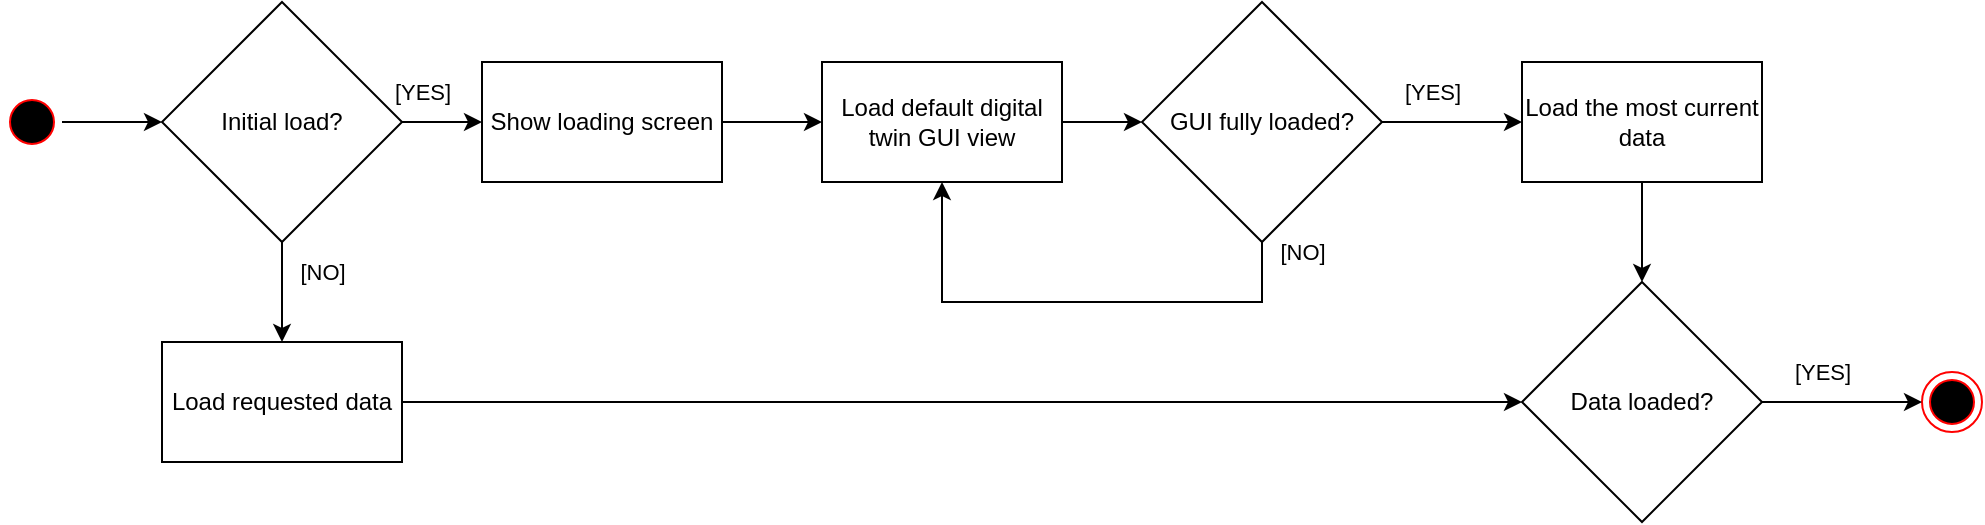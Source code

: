 <mxfile version="15.7.3" type="device"><diagram id="TEx3UZvfeen1V4EnL_ds" name="Pagina-1"><mxGraphModel dx="1102" dy="875" grid="1" gridSize="10" guides="1" tooltips="1" connect="1" arrows="1" fold="1" page="1" pageScale="1" pageWidth="2336" pageHeight="1654" math="0" shadow="0"><root><mxCell id="0"/><mxCell id="1" parent="0"/><mxCell id="JQehbxDaebi5-lfBAo-o-12" value="" style="edgeStyle=orthogonalEdgeStyle;rounded=0;orthogonalLoop=1;jettySize=auto;html=1;" edge="1" parent="1" source="89FKyo4nO2U7r55Wx7xn-2" target="JQehbxDaebi5-lfBAo-o-7"><mxGeometry relative="1" as="geometry"/></mxCell><mxCell id="89FKyo4nO2U7r55Wx7xn-2" value="" style="ellipse;html=1;shape=startState;fillColor=#000000;strokeColor=#ff0000;" parent="1" vertex="1"><mxGeometry x="70" y="115" width="30" height="30" as="geometry"/></mxCell><mxCell id="89FKyo4nO2U7r55Wx7xn-3" value="" style="ellipse;html=1;shape=endState;fillColor=#000000;strokeColor=#ff0000;" parent="1" vertex="1"><mxGeometry x="1030" y="255" width="30" height="30" as="geometry"/></mxCell><mxCell id="89FKyo4nO2U7r55Wx7xn-4" value="GUI fully loaded?" style="rhombus;whiteSpace=wrap;html=1;" parent="1" vertex="1"><mxGeometry x="640" y="70" width="120" height="120" as="geometry"/></mxCell><mxCell id="89FKyo4nO2U7r55Wx7xn-5" value="" style="endArrow=classic;html=1;rounded=0;exitX=1;exitY=0.5;exitDx=0;exitDy=0;entryX=0;entryY=0.5;entryDx=0;entryDy=0;" parent="1" source="89FKyo4nO2U7r55Wx7xn-4" edge="1" target="JQehbxDaebi5-lfBAo-o-14"><mxGeometry relative="1" as="geometry"><mxPoint x="830" y="255" as="sourcePoint"/><mxPoint x="800" y="150" as="targetPoint"/></mxGeometry></mxCell><mxCell id="89FKyo4nO2U7r55Wx7xn-6" value="[YES]" style="edgeLabel;resizable=0;html=1;align=center;verticalAlign=middle;" parent="89FKyo4nO2U7r55Wx7xn-5" connectable="0" vertex="1"><mxGeometry relative="1" as="geometry"><mxPoint x="-10" y="-15" as="offset"/></mxGeometry></mxCell><mxCell id="JQehbxDaebi5-lfBAo-o-3" value="" style="edgeStyle=orthogonalEdgeStyle;rounded=0;orthogonalLoop=1;jettySize=auto;html=1;" edge="1" parent="1" source="89FKyo4nO2U7r55Wx7xn-9" target="JQehbxDaebi5-lfBAo-o-1"><mxGeometry relative="1" as="geometry"/></mxCell><mxCell id="89FKyo4nO2U7r55Wx7xn-9" value="Show loading screen" style="rounded=0;whiteSpace=wrap;html=1;" parent="1" vertex="1"><mxGeometry x="310" y="100" width="120" height="60" as="geometry"/></mxCell><mxCell id="89FKyo4nO2U7r55Wx7xn-14" value="" style="endArrow=classic;html=1;rounded=0;exitX=0.5;exitY=1;exitDx=0;exitDy=0;entryX=0.5;entryY=1;entryDx=0;entryDy=0;" parent="1" source="89FKyo4nO2U7r55Wx7xn-4" edge="1" target="JQehbxDaebi5-lfBAo-o-1"><mxGeometry relative="1" as="geometry"><mxPoint x="690" y="250" as="sourcePoint"/><mxPoint x="700" y="260" as="targetPoint"/><Array as="points"><mxPoint x="700" y="220"/><mxPoint x="540" y="220"/></Array></mxGeometry></mxCell><mxCell id="89FKyo4nO2U7r55Wx7xn-15" value="[NO]" style="edgeLabel;resizable=0;html=1;align=center;verticalAlign=middle;" parent="89FKyo4nO2U7r55Wx7xn-14" connectable="0" vertex="1"><mxGeometry relative="1" as="geometry"><mxPoint x="115" y="-25" as="offset"/></mxGeometry></mxCell><mxCell id="JQehbxDaebi5-lfBAo-o-4" value="" style="edgeStyle=orthogonalEdgeStyle;rounded=0;orthogonalLoop=1;jettySize=auto;html=1;" edge="1" parent="1" source="JQehbxDaebi5-lfBAo-o-1" target="89FKyo4nO2U7r55Wx7xn-4"><mxGeometry relative="1" as="geometry"/></mxCell><mxCell id="JQehbxDaebi5-lfBAo-o-1" value="Load default digital twin GUI view" style="rounded=0;whiteSpace=wrap;html=1;" vertex="1" parent="1"><mxGeometry x="480" y="100" width="120" height="60" as="geometry"/></mxCell><mxCell id="JQehbxDaebi5-lfBAo-o-7" value="Initial load?" style="rhombus;whiteSpace=wrap;html=1;" vertex="1" parent="1"><mxGeometry x="150" y="70" width="120" height="120" as="geometry"/></mxCell><mxCell id="JQehbxDaebi5-lfBAo-o-8" value="" style="endArrow=classic;html=1;rounded=0;exitX=0.5;exitY=1;exitDx=0;exitDy=0;entryX=0.5;entryY=0;entryDx=0;entryDy=0;" edge="1" parent="1" source="JQehbxDaebi5-lfBAo-o-7" target="JQehbxDaebi5-lfBAo-o-13"><mxGeometry relative="1" as="geometry"><mxPoint x="370" y="270" as="sourcePoint"/><mxPoint x="210" y="230" as="targetPoint"/><Array as="points"/></mxGeometry></mxCell><mxCell id="JQehbxDaebi5-lfBAo-o-9" value="[NO]" style="edgeLabel;resizable=0;html=1;align=center;verticalAlign=middle;" connectable="0" vertex="1" parent="JQehbxDaebi5-lfBAo-o-8"><mxGeometry relative="1" as="geometry"><mxPoint x="20" y="-10" as="offset"/></mxGeometry></mxCell><mxCell id="JQehbxDaebi5-lfBAo-o-10" value="" style="endArrow=classic;html=1;rounded=0;exitX=1;exitY=0.5;exitDx=0;exitDy=0;entryX=0;entryY=0.5;entryDx=0;entryDy=0;" edge="1" parent="1" source="JQehbxDaebi5-lfBAo-o-7" target="89FKyo4nO2U7r55Wx7xn-9"><mxGeometry relative="1" as="geometry"><mxPoint x="260" y="189" as="sourcePoint"/><mxPoint x="340" y="189" as="targetPoint"/></mxGeometry></mxCell><mxCell id="JQehbxDaebi5-lfBAo-o-11" value="[YES]" style="edgeLabel;resizable=0;html=1;align=center;verticalAlign=middle;" connectable="0" vertex="1" parent="JQehbxDaebi5-lfBAo-o-10"><mxGeometry relative="1" as="geometry"><mxPoint x="-10" y="-15" as="offset"/></mxGeometry></mxCell><mxCell id="JQehbxDaebi5-lfBAo-o-13" value="Load requested data" style="rounded=0;whiteSpace=wrap;html=1;" vertex="1" parent="1"><mxGeometry x="150" y="240" width="120" height="60" as="geometry"/></mxCell><mxCell id="JQehbxDaebi5-lfBAo-o-16" value="" style="edgeStyle=orthogonalEdgeStyle;rounded=0;orthogonalLoop=1;jettySize=auto;html=1;" edge="1" parent="1" source="JQehbxDaebi5-lfBAo-o-14" target="JQehbxDaebi5-lfBAo-o-15"><mxGeometry relative="1" as="geometry"/></mxCell><mxCell id="JQehbxDaebi5-lfBAo-o-14" value="Load the most current data" style="rounded=0;whiteSpace=wrap;html=1;" vertex="1" parent="1"><mxGeometry x="830" y="100" width="120" height="60" as="geometry"/></mxCell><mxCell id="JQehbxDaebi5-lfBAo-o-15" value="Data loaded?" style="rhombus;whiteSpace=wrap;html=1;" vertex="1" parent="1"><mxGeometry x="830" y="210" width="120" height="120" as="geometry"/></mxCell><mxCell id="JQehbxDaebi5-lfBAo-o-17" value="" style="endArrow=classic;html=1;rounded=0;exitX=1;exitY=0.5;exitDx=0;exitDy=0;entryX=0;entryY=0.5;entryDx=0;entryDy=0;" edge="1" parent="1" source="JQehbxDaebi5-lfBAo-o-15" target="89FKyo4nO2U7r55Wx7xn-3"><mxGeometry relative="1" as="geometry"><mxPoint x="970" y="340" as="sourcePoint"/><mxPoint x="1040" y="340" as="targetPoint"/></mxGeometry></mxCell><mxCell id="JQehbxDaebi5-lfBAo-o-18" value="[YES]" style="edgeLabel;resizable=0;html=1;align=center;verticalAlign=middle;" connectable="0" vertex="1" parent="JQehbxDaebi5-lfBAo-o-17"><mxGeometry relative="1" as="geometry"><mxPoint x="-10" y="-15" as="offset"/></mxGeometry></mxCell><mxCell id="JQehbxDaebi5-lfBAo-o-19" value="" style="endArrow=classic;html=1;rounded=0;exitX=1;exitY=0.5;exitDx=0;exitDy=0;entryX=0;entryY=0.5;entryDx=0;entryDy=0;" edge="1" parent="1" source="JQehbxDaebi5-lfBAo-o-13" target="JQehbxDaebi5-lfBAo-o-15"><mxGeometry width="50" height="50" relative="1" as="geometry"><mxPoint x="620" y="370" as="sourcePoint"/><mxPoint x="670" y="320" as="targetPoint"/></mxGeometry></mxCell></root></mxGraphModel></diagram></mxfile>
